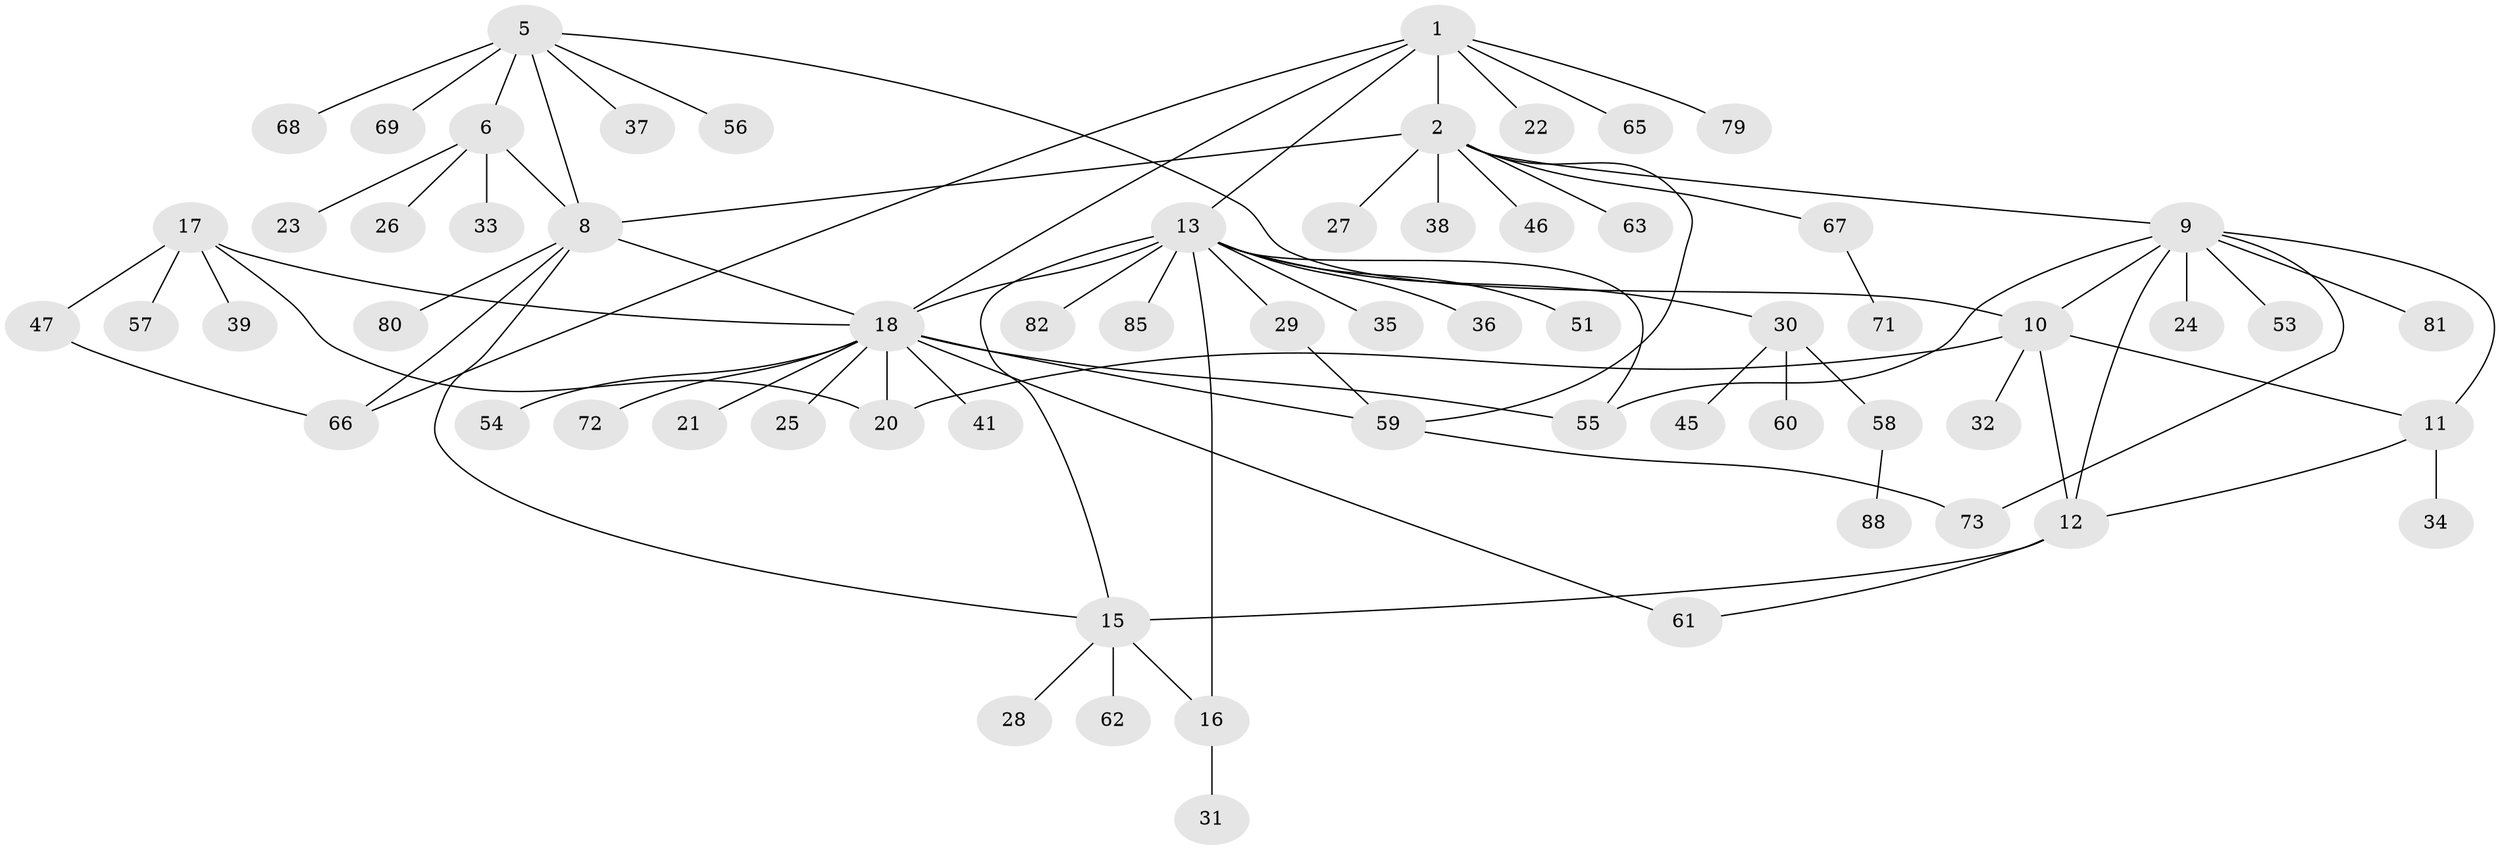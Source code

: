 // original degree distribution, {7: 0.0449438202247191, 8: 0.0449438202247191, 5: 0.02247191011235955, 6: 0.0449438202247191, 3: 0.06741573033707865, 10: 0.02247191011235955, 4: 0.033707865168539325, 9: 0.011235955056179775, 1: 0.5056179775280899, 2: 0.20224719101123595}
// Generated by graph-tools (version 1.1) at 2025/42/03/06/25 10:42:07]
// undirected, 64 vertices, 83 edges
graph export_dot {
graph [start="1"]
  node [color=gray90,style=filled];
  1 [super="+3"];
  2 [super="+4"];
  5 [super="+49"];
  6 [super="+7"];
  8 [super="+87"];
  9 [super="+50"];
  10 [super="+48"];
  11;
  12 [super="+86"];
  13 [super="+14"];
  15 [super="+42"];
  16;
  17;
  18 [super="+19"];
  20 [super="+75"];
  21;
  22;
  23;
  24 [super="+43"];
  25;
  26;
  27 [super="+44"];
  28;
  29;
  30 [super="+40"];
  31;
  32;
  33;
  34;
  35 [super="+64"];
  36;
  37;
  38;
  39 [super="+76"];
  41;
  45;
  46;
  47 [super="+52"];
  51;
  53;
  54;
  55 [super="+77"];
  56;
  57;
  58;
  59 [super="+70"];
  60;
  61;
  62;
  63 [super="+83"];
  65;
  66 [super="+78"];
  67 [super="+84"];
  68;
  69;
  71 [super="+74"];
  72;
  73;
  79;
  80;
  81;
  82;
  85;
  88 [super="+89"];
  1 -- 2 [weight=4];
  1 -- 18;
  1 -- 65;
  1 -- 79;
  1 -- 22;
  1 -- 13;
  1 -- 66;
  2 -- 9;
  2 -- 27;
  2 -- 46;
  2 -- 63;
  2 -- 67;
  2 -- 38;
  2 -- 8;
  2 -- 59;
  5 -- 6 [weight=2];
  5 -- 8;
  5 -- 10;
  5 -- 37;
  5 -- 56;
  5 -- 69;
  5 -- 68;
  6 -- 8 [weight=2];
  6 -- 23;
  6 -- 26;
  6 -- 33;
  8 -- 15;
  8 -- 80;
  8 -- 18;
  8 -- 66;
  9 -- 10;
  9 -- 11;
  9 -- 12;
  9 -- 24;
  9 -- 53;
  9 -- 55;
  9 -- 73;
  9 -- 81;
  10 -- 11;
  10 -- 12;
  10 -- 20;
  10 -- 32;
  11 -- 12;
  11 -- 34;
  12 -- 15;
  12 -- 61;
  13 -- 15 [weight=2];
  13 -- 16 [weight=2];
  13 -- 30;
  13 -- 35;
  13 -- 85;
  13 -- 36;
  13 -- 82;
  13 -- 51;
  13 -- 29;
  13 -- 18;
  13 -- 55;
  15 -- 16;
  15 -- 28;
  15 -- 62;
  16 -- 31;
  17 -- 18 [weight=2];
  17 -- 20;
  17 -- 39;
  17 -- 47;
  17 -- 57;
  18 -- 20 [weight=2];
  18 -- 21;
  18 -- 41;
  18 -- 72;
  18 -- 54;
  18 -- 55;
  18 -- 25;
  18 -- 59;
  18 -- 61;
  29 -- 59;
  30 -- 45;
  30 -- 58;
  30 -- 60;
  47 -- 66;
  58 -- 88;
  59 -- 73;
  67 -- 71;
}
